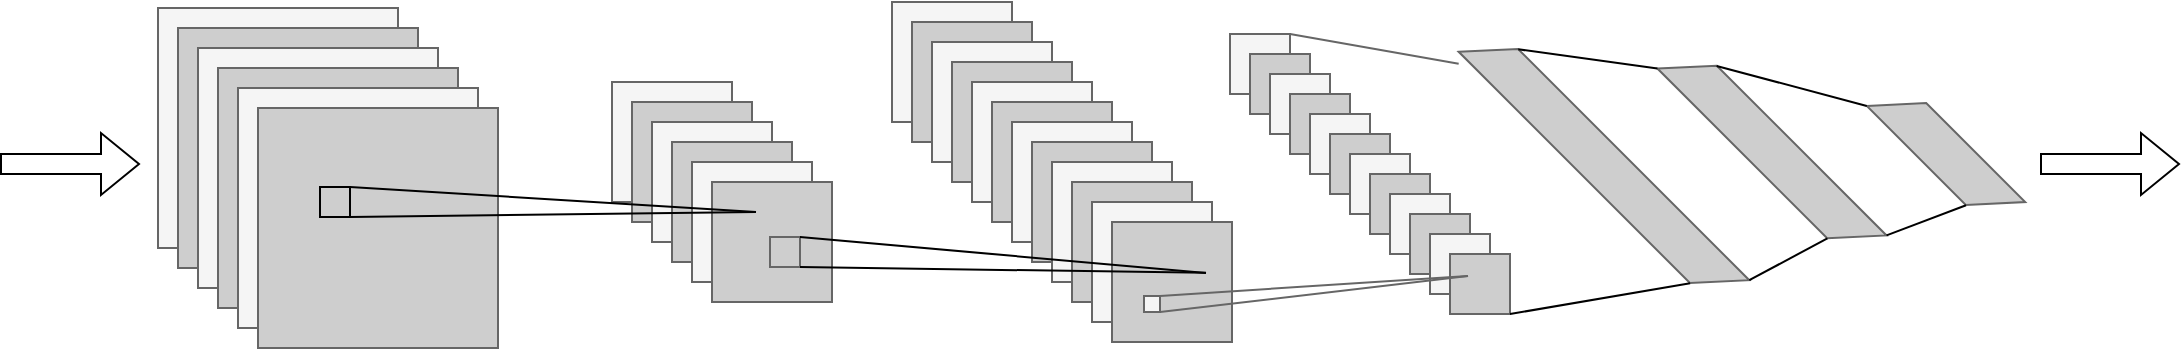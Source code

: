 <mxfile version="26.0.14">
  <diagram name="第 1 页" id="UoMC5vd8ivBnySxl2B_A">
    <mxGraphModel dx="1381" dy="904" grid="1" gridSize="10" guides="1" tooltips="1" connect="1" arrows="1" fold="1" page="1" pageScale="1" pageWidth="827" pageHeight="1169" math="0" shadow="0">
      <root>
        <mxCell id="0" />
        <mxCell id="1" parent="0" />
        <mxCell id="YsojD1Ku064s5TlPdt2M-1" value="" style="rounded=0;whiteSpace=wrap;html=1;fillColor=#f5f5f5;fontColor=#333333;strokeColor=#666666;" vertex="1" parent="1">
          <mxGeometry x="349" y="422" width="120" height="120" as="geometry" />
        </mxCell>
        <mxCell id="YsojD1Ku064s5TlPdt2M-2" value="" style="rounded=0;whiteSpace=wrap;html=1;fillColor=#CECECE;fontColor=#333333;strokeColor=#666666;" vertex="1" parent="1">
          <mxGeometry x="359" y="432" width="120" height="120" as="geometry" />
        </mxCell>
        <mxCell id="YsojD1Ku064s5TlPdt2M-3" value="" style="rounded=0;whiteSpace=wrap;html=1;fillColor=#f5f5f5;fontColor=#333333;strokeColor=#666666;" vertex="1" parent="1">
          <mxGeometry x="369" y="442" width="120" height="120" as="geometry" />
        </mxCell>
        <mxCell id="YsojD1Ku064s5TlPdt2M-4" value="" style="rounded=0;whiteSpace=wrap;html=1;fillColor=#CECECE;fontColor=#333333;strokeColor=#666666;" vertex="1" parent="1">
          <mxGeometry x="379" y="452" width="120" height="120" as="geometry" />
        </mxCell>
        <mxCell id="YsojD1Ku064s5TlPdt2M-5" value="" style="rounded=0;whiteSpace=wrap;html=1;fillColor=#f5f5f5;fontColor=#333333;strokeColor=#666666;" vertex="1" parent="1">
          <mxGeometry x="389" y="462" width="120" height="120" as="geometry" />
        </mxCell>
        <mxCell id="YsojD1Ku064s5TlPdt2M-6" value="" style="rounded=0;whiteSpace=wrap;html=1;fillColor=#CECECE;fontColor=#333333;strokeColor=#666666;" vertex="1" parent="1">
          <mxGeometry x="399" y="472" width="120" height="120" as="geometry" />
        </mxCell>
        <mxCell id="YsojD1Ku064s5TlPdt2M-13" value="" style="rounded=0;whiteSpace=wrap;html=1;aspect=fixed;fillColor=#f5f5f5;fontColor=#333333;strokeColor=#666666;" vertex="1" parent="1">
          <mxGeometry x="576" y="459" width="60" height="60" as="geometry" />
        </mxCell>
        <mxCell id="YsojD1Ku064s5TlPdt2M-14" value="" style="rounded=0;whiteSpace=wrap;html=1;aspect=fixed;fillColor=#CECECE;fontColor=#333333;strokeColor=#666666;" vertex="1" parent="1">
          <mxGeometry x="586" y="469" width="60" height="60" as="geometry" />
        </mxCell>
        <mxCell id="YsojD1Ku064s5TlPdt2M-15" value="" style="rounded=0;whiteSpace=wrap;html=1;aspect=fixed;fillColor=#f5f5f5;fontColor=#333333;strokeColor=#666666;" vertex="1" parent="1">
          <mxGeometry x="596" y="479" width="60" height="60" as="geometry" />
        </mxCell>
        <mxCell id="YsojD1Ku064s5TlPdt2M-16" value="" style="rounded=0;whiteSpace=wrap;html=1;aspect=fixed;fillColor=#CECECE;fontColor=#333333;strokeColor=#666666;" vertex="1" parent="1">
          <mxGeometry x="606" y="489" width="60" height="60" as="geometry" />
        </mxCell>
        <mxCell id="YsojD1Ku064s5TlPdt2M-17" value="" style="rounded=0;whiteSpace=wrap;html=1;aspect=fixed;fillColor=#f5f5f5;fontColor=#333333;strokeColor=#666666;" vertex="1" parent="1">
          <mxGeometry x="616" y="499" width="60" height="60" as="geometry" />
        </mxCell>
        <mxCell id="YsojD1Ku064s5TlPdt2M-18" value="" style="rounded=0;whiteSpace=wrap;html=1;aspect=fixed;fillColor=#CECECE;fontColor=#333333;strokeColor=#666666;" vertex="1" parent="1">
          <mxGeometry x="626" y="509" width="60" height="60" as="geometry" />
        </mxCell>
        <mxCell id="YsojD1Ku064s5TlPdt2M-19" value="" style="rounded=0;whiteSpace=wrap;html=1;aspect=fixed;fillColor=#f5f5f5;fontColor=#333333;strokeColor=#666666;" vertex="1" parent="1">
          <mxGeometry x="716" y="419" width="60" height="60" as="geometry" />
        </mxCell>
        <mxCell id="YsojD1Ku064s5TlPdt2M-20" value="" style="rounded=0;whiteSpace=wrap;html=1;aspect=fixed;fillColor=#CECECE;fontColor=#333333;strokeColor=#666666;" vertex="1" parent="1">
          <mxGeometry x="726" y="429" width="60" height="60" as="geometry" />
        </mxCell>
        <mxCell id="YsojD1Ku064s5TlPdt2M-21" value="" style="rounded=0;whiteSpace=wrap;html=1;aspect=fixed;fillColor=#f5f5f5;fontColor=#333333;strokeColor=#666666;" vertex="1" parent="1">
          <mxGeometry x="736" y="439" width="60" height="60" as="geometry" />
        </mxCell>
        <mxCell id="YsojD1Ku064s5TlPdt2M-22" value="" style="rounded=0;whiteSpace=wrap;html=1;aspect=fixed;fillColor=#CECECE;fontColor=#333333;strokeColor=#666666;" vertex="1" parent="1">
          <mxGeometry x="746" y="449" width="60" height="60" as="geometry" />
        </mxCell>
        <mxCell id="YsojD1Ku064s5TlPdt2M-23" value="" style="rounded=0;whiteSpace=wrap;html=1;aspect=fixed;fillColor=#f5f5f5;fontColor=#333333;strokeColor=#666666;" vertex="1" parent="1">
          <mxGeometry x="756" y="459" width="60" height="60" as="geometry" />
        </mxCell>
        <mxCell id="YsojD1Ku064s5TlPdt2M-24" value="" style="rounded=0;whiteSpace=wrap;html=1;aspect=fixed;fillColor=#CECECE;fontColor=#333333;strokeColor=#666666;" vertex="1" parent="1">
          <mxGeometry x="766" y="469" width="60" height="60" as="geometry" />
        </mxCell>
        <mxCell id="YsojD1Ku064s5TlPdt2M-25" value="" style="rounded=0;whiteSpace=wrap;html=1;aspect=fixed;fillColor=#f5f5f5;fontColor=#333333;strokeColor=#666666;" vertex="1" parent="1">
          <mxGeometry x="776" y="479" width="60" height="60" as="geometry" />
        </mxCell>
        <mxCell id="YsojD1Ku064s5TlPdt2M-26" value="" style="rounded=0;whiteSpace=wrap;html=1;aspect=fixed;fillColor=#CECECE;fontColor=#333333;strokeColor=#666666;" vertex="1" parent="1">
          <mxGeometry x="786" y="489" width="60" height="60" as="geometry" />
        </mxCell>
        <mxCell id="YsojD1Ku064s5TlPdt2M-27" value="" style="rounded=0;whiteSpace=wrap;html=1;aspect=fixed;fillColor=#f5f5f5;fontColor=#333333;strokeColor=#666666;" vertex="1" parent="1">
          <mxGeometry x="796" y="499" width="60" height="60" as="geometry" />
        </mxCell>
        <mxCell id="YsojD1Ku064s5TlPdt2M-28" value="" style="rounded=0;whiteSpace=wrap;html=1;aspect=fixed;fillColor=#CECECE;fontColor=#333333;strokeColor=#666666;" vertex="1" parent="1">
          <mxGeometry x="806" y="509" width="60" height="60" as="geometry" />
        </mxCell>
        <mxCell id="YsojD1Ku064s5TlPdt2M-29" value="" style="rounded=0;whiteSpace=wrap;html=1;aspect=fixed;fillColor=#f5f5f5;fontColor=#333333;strokeColor=#666666;" vertex="1" parent="1">
          <mxGeometry x="816" y="519" width="60" height="60" as="geometry" />
        </mxCell>
        <mxCell id="YsojD1Ku064s5TlPdt2M-30" value="" style="rounded=0;whiteSpace=wrap;html=1;aspect=fixed;fillColor=#f5f5f5;fontColor=#333333;strokeColor=#666666;" vertex="1" parent="1">
          <mxGeometry x="885" y="435" width="30" height="30" as="geometry" />
        </mxCell>
        <mxCell id="YsojD1Ku064s5TlPdt2M-32" value="" style="rounded=0;whiteSpace=wrap;html=1;aspect=fixed;fillColor=#CECECE;fontColor=#333333;strokeColor=#666666;" vertex="1" parent="1">
          <mxGeometry x="895" y="445" width="30" height="30" as="geometry" />
        </mxCell>
        <mxCell id="YsojD1Ku064s5TlPdt2M-33" value="" style="rounded=0;whiteSpace=wrap;html=1;aspect=fixed;fillColor=#f5f5f5;fontColor=#333333;strokeColor=#666666;" vertex="1" parent="1">
          <mxGeometry x="905" y="455" width="30" height="30" as="geometry" />
        </mxCell>
        <mxCell id="YsojD1Ku064s5TlPdt2M-34" value="" style="rounded=0;whiteSpace=wrap;html=1;aspect=fixed;fillColor=#CECECE;fontColor=#333333;strokeColor=#666666;" vertex="1" parent="1">
          <mxGeometry x="915" y="465" width="30" height="30" as="geometry" />
        </mxCell>
        <mxCell id="YsojD1Ku064s5TlPdt2M-35" value="" style="rounded=0;whiteSpace=wrap;html=1;aspect=fixed;fillColor=#f5f5f5;fontColor=#333333;strokeColor=#666666;" vertex="1" parent="1">
          <mxGeometry x="925" y="475" width="30" height="30" as="geometry" />
        </mxCell>
        <mxCell id="YsojD1Ku064s5TlPdt2M-36" value="" style="rounded=0;whiteSpace=wrap;html=1;aspect=fixed;fillColor=#CECECE;fontColor=#333333;strokeColor=#666666;" vertex="1" parent="1">
          <mxGeometry x="935" y="485" width="30" height="30" as="geometry" />
        </mxCell>
        <mxCell id="YsojD1Ku064s5TlPdt2M-37" value="" style="rounded=0;whiteSpace=wrap;html=1;aspect=fixed;fillColor=#f5f5f5;fontColor=#333333;strokeColor=#666666;" vertex="1" parent="1">
          <mxGeometry x="945" y="495" width="30" height="30" as="geometry" />
        </mxCell>
        <mxCell id="YsojD1Ku064s5TlPdt2M-38" value="" style="rounded=0;whiteSpace=wrap;html=1;aspect=fixed;fillColor=#CECECE;fontColor=#333333;strokeColor=#666666;" vertex="1" parent="1">
          <mxGeometry x="955" y="505" width="30" height="30" as="geometry" />
        </mxCell>
        <mxCell id="YsojD1Ku064s5TlPdt2M-39" value="" style="rounded=0;whiteSpace=wrap;html=1;aspect=fixed;fillColor=#f5f5f5;fontColor=#333333;strokeColor=#666666;" vertex="1" parent="1">
          <mxGeometry x="965" y="515" width="30" height="30" as="geometry" />
        </mxCell>
        <mxCell id="YsojD1Ku064s5TlPdt2M-40" value="" style="rounded=0;whiteSpace=wrap;html=1;aspect=fixed;fillColor=#CECECE;fontColor=#333333;strokeColor=#666666;" vertex="1" parent="1">
          <mxGeometry x="975" y="525" width="30" height="30" as="geometry" />
        </mxCell>
        <mxCell id="YsojD1Ku064s5TlPdt2M-41" value="" style="rounded=0;whiteSpace=wrap;html=1;aspect=fixed;fillColor=#f5f5f5;fontColor=#333333;strokeColor=#666666;" vertex="1" parent="1">
          <mxGeometry x="985" y="535" width="30" height="30" as="geometry" />
        </mxCell>
        <mxCell id="YsojD1Ku064s5TlPdt2M-42" value="" style="rounded=0;whiteSpace=wrap;html=1;aspect=fixed;fillColor=#CECECE;fontColor=#333333;strokeColor=#666666;" vertex="1" parent="1">
          <mxGeometry x="995" y="545" width="30" height="30" as="geometry" />
        </mxCell>
        <mxCell id="YsojD1Ku064s5TlPdt2M-52" value="" style="rounded=0;whiteSpace=wrap;html=1;aspect=fixed;fillColor=#CECECE;fontColor=#333333;strokeColor=#666666;" vertex="1" parent="1">
          <mxGeometry x="826" y="529" width="60" height="60" as="geometry" />
        </mxCell>
        <mxCell id="YsojD1Ku064s5TlPdt2M-54" value="" style="shape=parallelogram;perimeter=parallelogramPerimeter;whiteSpace=wrap;html=1;fixedSize=1;direction=south;rotation=315;fillColor=#CECECE;fontColor=#333333;strokeColor=#666666;" vertex="1" parent="1">
          <mxGeometry x="1061" y="409.25" width="22" height="183.5" as="geometry" />
        </mxCell>
        <mxCell id="YsojD1Ku064s5TlPdt2M-55" value="" style="shape=parallelogram;perimeter=parallelogramPerimeter;whiteSpace=wrap;html=1;fixedSize=1;direction=south;rotation=315;fillColor=#CECECE;fontColor=#333333;strokeColor=#666666;" vertex="1" parent="1">
          <mxGeometry x="1145" y="424" width="22" height="140" as="geometry" />
        </mxCell>
        <mxCell id="YsojD1Ku064s5TlPdt2M-56" value="" style="shape=parallelogram;perimeter=parallelogramPerimeter;whiteSpace=wrap;html=1;fixedSize=1;direction=south;rotation=315;fillColor=#CECECE;fontColor=#333333;strokeColor=#666666;" vertex="1" parent="1">
          <mxGeometry x="1232" y="450" width="22" height="90" as="geometry" />
        </mxCell>
        <mxCell id="YsojD1Ku064s5TlPdt2M-57" value="" style="shape=flexArrow;endArrow=classic;html=1;rounded=0;" edge="1" parent="1">
          <mxGeometry width="50" height="50" relative="1" as="geometry">
            <mxPoint x="270" y="500" as="sourcePoint" />
            <mxPoint x="340" y="500" as="targetPoint" />
          </mxGeometry>
        </mxCell>
        <mxCell id="YsojD1Ku064s5TlPdt2M-60" value="" style="rounded=0;whiteSpace=wrap;html=1;fillColor=#CECECE;" vertex="1" parent="1">
          <mxGeometry x="430" y="511.5" width="15" height="15" as="geometry" />
        </mxCell>
        <mxCell id="YsojD1Ku064s5TlPdt2M-61" value="" style="rounded=0;whiteSpace=wrap;html=1;aspect=fixed;fillColor=#f5f5f5;fontColor=#333333;strokeColor=#666666;" vertex="1" parent="1">
          <mxGeometry x="842" y="566" width="8" height="8" as="geometry" />
        </mxCell>
        <mxCell id="YsojD1Ku064s5TlPdt2M-63" value="" style="rounded=0;whiteSpace=wrap;html=1;fillColor=#CECECE;fontColor=#333333;strokeColor=#666666;" vertex="1" parent="1">
          <mxGeometry x="655" y="536.5" width="15" height="15" as="geometry" />
        </mxCell>
        <mxCell id="YsojD1Ku064s5TlPdt2M-65" value="" style="endArrow=none;html=1;rounded=0;exitX=1;exitY=0;exitDx=0;exitDy=0;entryX=0.233;entryY=0.183;entryDx=0;entryDy=0;entryPerimeter=0;" edge="1" parent="1" source="YsojD1Ku064s5TlPdt2M-60">
          <mxGeometry width="50" height="50" relative="1" as="geometry">
            <mxPoint x="446" y="511" as="sourcePoint" />
            <mxPoint x="648" y="524" as="targetPoint" />
          </mxGeometry>
        </mxCell>
        <mxCell id="YsojD1Ku064s5TlPdt2M-66" value="" style="endArrow=none;html=1;rounded=0;exitX=1;exitY=1;exitDx=0;exitDy=0;entryX=1;entryY=1;entryDx=0;entryDy=0;" edge="1" parent="1" source="YsojD1Ku064s5TlPdt2M-60">
          <mxGeometry width="50" height="50" relative="1" as="geometry">
            <mxPoint x="446" y="527" as="sourcePoint" />
            <mxPoint x="648" y="524" as="targetPoint" />
          </mxGeometry>
        </mxCell>
        <mxCell id="YsojD1Ku064s5TlPdt2M-67" value="" style="endArrow=none;html=1;rounded=0;exitX=1;exitY=0;exitDx=0;exitDy=0;entryX=0;entryY=0.25;entryDx=0;entryDy=0;" edge="1" parent="1" source="YsojD1Ku064s5TlPdt2M-63">
          <mxGeometry width="50" height="50" relative="1" as="geometry">
            <mxPoint x="672" y="536.5" as="sourcePoint" />
            <mxPoint x="873" y="554.5" as="targetPoint" />
          </mxGeometry>
        </mxCell>
        <mxCell id="YsojD1Ku064s5TlPdt2M-68" value="" style="endArrow=none;html=1;rounded=0;exitX=1;exitY=1;exitDx=0;exitDy=0;" edge="1" parent="1" source="YsojD1Ku064s5TlPdt2M-63">
          <mxGeometry width="50" height="50" relative="1" as="geometry">
            <mxPoint x="672" y="551.5" as="sourcePoint" />
            <mxPoint x="873" y="554.435" as="targetPoint" />
          </mxGeometry>
        </mxCell>
        <mxCell id="YsojD1Ku064s5TlPdt2M-69" value="" style="endArrow=none;html=1;rounded=0;exitX=1;exitY=0;exitDx=0;exitDy=0;entryX=0;entryY=1;entryDx=0;entryDy=0;fillColor=#f5f5f5;strokeColor=#666666;" edge="1" parent="1" source="YsojD1Ku064s5TlPdt2M-61">
          <mxGeometry width="50" height="50" relative="1" as="geometry">
            <mxPoint x="910" y="600" as="sourcePoint" />
            <mxPoint x="1004" y="556" as="targetPoint" />
          </mxGeometry>
        </mxCell>
        <mxCell id="YsojD1Ku064s5TlPdt2M-70" value="" style="endArrow=none;html=1;rounded=0;exitX=1;exitY=1;exitDx=0;exitDy=0;entryX=0;entryY=1;entryDx=0;entryDy=0;fillColor=#f5f5f5;strokeColor=#666666;" edge="1" parent="1" source="YsojD1Ku064s5TlPdt2M-61">
          <mxGeometry width="50" height="50" relative="1" as="geometry">
            <mxPoint x="910" y="620" as="sourcePoint" />
            <mxPoint x="1004" y="556" as="targetPoint" />
          </mxGeometry>
        </mxCell>
        <mxCell id="YsojD1Ku064s5TlPdt2M-71" value="" style="endArrow=none;html=1;rounded=0;exitX=1;exitY=1;exitDx=0;exitDy=0;entryX=0.892;entryY=1.001;entryDx=0;entryDy=0;entryPerimeter=0;" edge="1" parent="1" source="YsojD1Ku064s5TlPdt2M-42" target="YsojD1Ku064s5TlPdt2M-54">
          <mxGeometry width="50" height="50" relative="1" as="geometry">
            <mxPoint x="1110" y="650" as="sourcePoint" />
            <mxPoint x="1160" y="600" as="targetPoint" />
          </mxGeometry>
        </mxCell>
        <mxCell id="YsojD1Ku064s5TlPdt2M-72" value="" style="endArrow=none;html=1;rounded=0;exitX=1;exitY=0;exitDx=0;exitDy=0;entryX=0;entryY=1;entryDx=0;entryDy=0;fillColor=#f5f5f5;strokeColor=#666666;" edge="1" parent="1" source="YsojD1Ku064s5TlPdt2M-30">
          <mxGeometry width="50" height="50" relative="1" as="geometry">
            <mxPoint x="925" y="403.25" as="sourcePoint" />
            <mxPoint x="999.345" y="449.901" as="targetPoint" />
          </mxGeometry>
        </mxCell>
        <mxCell id="YsojD1Ku064s5TlPdt2M-73" value="" style="endArrow=none;html=1;rounded=0;exitX=1;exitY=0;exitDx=0;exitDy=0;entryX=0.858;entryY=0.998;entryDx=0;entryDy=0;entryPerimeter=0;" edge="1" parent="1" source="YsojD1Ku064s5TlPdt2M-54" target="YsojD1Ku064s5TlPdt2M-55">
          <mxGeometry width="50" height="50" relative="1" as="geometry">
            <mxPoint x="1150" y="580" as="sourcePoint" />
            <mxPoint x="1200" y="530" as="targetPoint" />
          </mxGeometry>
        </mxCell>
        <mxCell id="YsojD1Ku064s5TlPdt2M-74" value="" style="endArrow=none;html=1;rounded=0;exitX=0.11;exitY=0.002;exitDx=0;exitDy=0;exitPerimeter=0;entryX=0;entryY=1;entryDx=0;entryDy=0;" edge="1" parent="1" source="YsojD1Ku064s5TlPdt2M-54" target="YsojD1Ku064s5TlPdt2M-55">
          <mxGeometry width="50" height="50" relative="1" as="geometry">
            <mxPoint x="1029" y="430" as="sourcePoint" />
            <mxPoint x="1120" y="390" as="targetPoint" />
          </mxGeometry>
        </mxCell>
        <mxCell id="YsojD1Ku064s5TlPdt2M-75" value="" style="endArrow=none;html=1;rounded=0;exitX=0.143;exitY=0.008;exitDx=0;exitDy=0;exitPerimeter=0;entryX=0;entryY=1;entryDx=0;entryDy=0;" edge="1" parent="1" source="YsojD1Ku064s5TlPdt2M-55" target="YsojD1Ku064s5TlPdt2M-56">
          <mxGeometry width="50" height="50" relative="1" as="geometry">
            <mxPoint x="1160" y="416" as="sourcePoint" />
            <mxPoint x="1230" y="422" as="targetPoint" />
          </mxGeometry>
        </mxCell>
        <mxCell id="YsojD1Ku064s5TlPdt2M-76" value="" style="endArrow=none;html=1;rounded=0;exitX=1;exitY=0;exitDx=0;exitDy=0;entryX=0.78;entryY=1.001;entryDx=0;entryDy=0;entryPerimeter=0;" edge="1" parent="1" source="YsojD1Ku064s5TlPdt2M-55" target="YsojD1Ku064s5TlPdt2M-56">
          <mxGeometry width="50" height="50" relative="1" as="geometry">
            <mxPoint x="1250" y="533" as="sourcePoint" />
            <mxPoint x="1289" y="509" as="targetPoint" />
          </mxGeometry>
        </mxCell>
        <mxCell id="YsojD1Ku064s5TlPdt2M-77" value="" style="shape=flexArrow;endArrow=classic;html=1;rounded=0;" edge="1" parent="1">
          <mxGeometry width="50" height="50" relative="1" as="geometry">
            <mxPoint x="1290" y="500" as="sourcePoint" />
            <mxPoint x="1360" y="500" as="targetPoint" />
          </mxGeometry>
        </mxCell>
      </root>
    </mxGraphModel>
  </diagram>
</mxfile>
